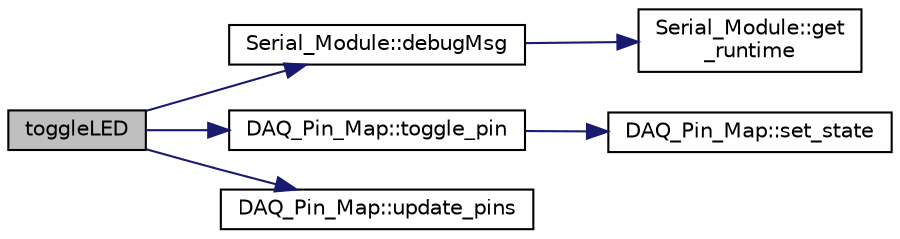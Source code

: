 digraph "toggleLED"
{
 // LATEX_PDF_SIZE
  edge [fontname="Helvetica",fontsize="10",labelfontname="Helvetica",labelfontsize="10"];
  node [fontname="Helvetica",fontsize="10",shape=record];
  rankdir="LR";
  Node1 [label="toggleLED",height=0.2,width=0.4,color="black", fillcolor="grey75", style="filled", fontcolor="black",tooltip="Flashes the Status LED pin at a given frequency."];
  Node1 -> Node2 [color="midnightblue",fontsize="10",style="solid",fontname="Helvetica"];
  Node2 [label="Serial_Module::debugMsg",height=0.2,width=0.4,color="black", fillcolor="white", style="filled",URL="$class_serial___module.html#ac73b88c4a80b37ea73b4034da4d17f37",tooltip=" "];
  Node2 -> Node3 [color="midnightblue",fontsize="10",style="solid",fontname="Helvetica"];
  Node3 [label="Serial_Module::get\l_runtime",height=0.2,width=0.4,color="black", fillcolor="white", style="filled",URL="$class_serial___module.html#a3d2d69a39248f732e5a6166b09575084",tooltip=" "];
  Node1 -> Node4 [color="midnightblue",fontsize="10",style="solid",fontname="Helvetica"];
  Node4 [label="DAQ_Pin_Map::toggle_pin",height=0.2,width=0.4,color="black", fillcolor="white", style="filled",URL="$class_d_a_q___pin___map.html#aaa54d5503420654f5dc1bb4491e2fc4a",tooltip=" "];
  Node4 -> Node5 [color="midnightblue",fontsize="10",style="solid",fontname="Helvetica"];
  Node5 [label="DAQ_Pin_Map::set_state",height=0.2,width=0.4,color="black", fillcolor="white", style="filled",URL="$class_d_a_q___pin___map.html#ab9ef68aa1c02c5c97408a7749fe6a2f4",tooltip=" "];
  Node1 -> Node6 [color="midnightblue",fontsize="10",style="solid",fontname="Helvetica"];
  Node6 [label="DAQ_Pin_Map::update_pins",height=0.2,width=0.4,color="black", fillcolor="white", style="filled",URL="$class_d_a_q___pin___map.html#a710b18dce12c8a67f1741de30621eb4f",tooltip=" "];
}
